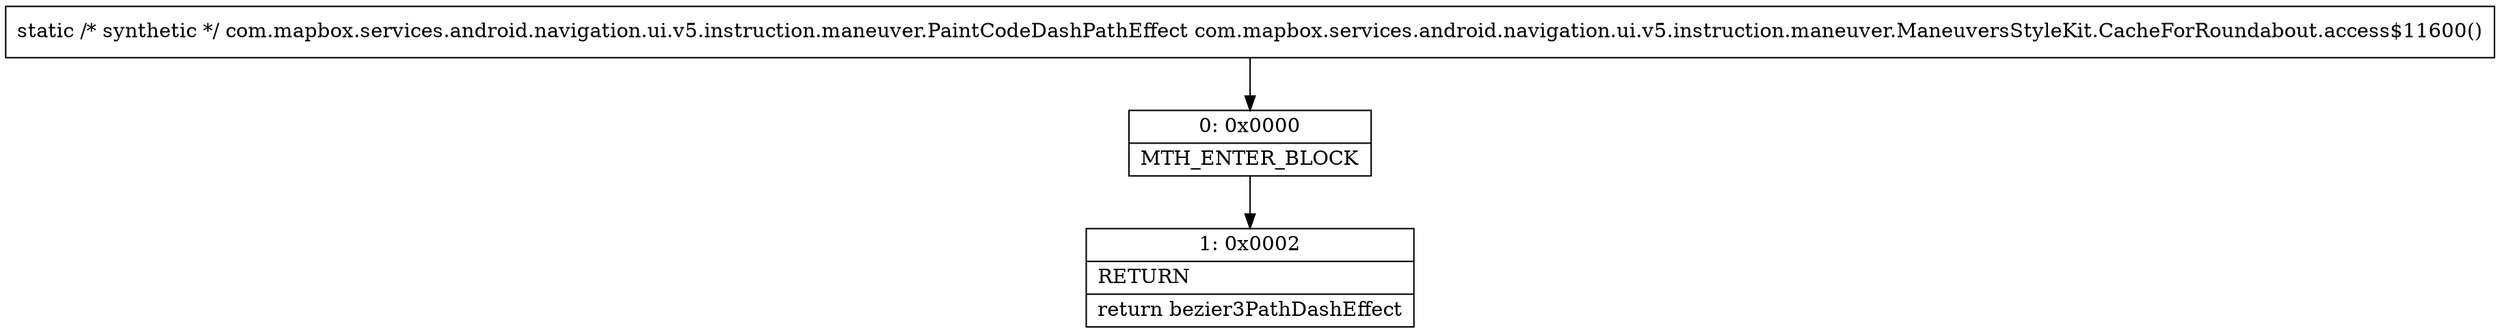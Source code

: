 digraph "CFG forcom.mapbox.services.android.navigation.ui.v5.instruction.maneuver.ManeuversStyleKit.CacheForRoundabout.access$11600()Lcom\/mapbox\/services\/android\/navigation\/ui\/v5\/instruction\/maneuver\/PaintCodeDashPathEffect;" {
Node_0 [shape=record,label="{0\:\ 0x0000|MTH_ENTER_BLOCK\l}"];
Node_1 [shape=record,label="{1\:\ 0x0002|RETURN\l|return bezier3PathDashEffect\l}"];
MethodNode[shape=record,label="{static \/* synthetic *\/ com.mapbox.services.android.navigation.ui.v5.instruction.maneuver.PaintCodeDashPathEffect com.mapbox.services.android.navigation.ui.v5.instruction.maneuver.ManeuversStyleKit.CacheForRoundabout.access$11600() }"];
MethodNode -> Node_0;
Node_0 -> Node_1;
}

